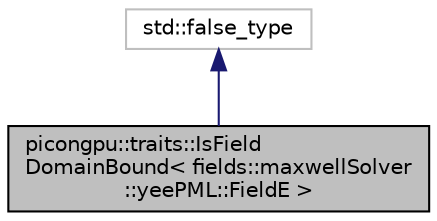 digraph "picongpu::traits::IsFieldDomainBound&lt; fields::maxwellSolver::yeePML::FieldE &gt;"
{
 // LATEX_PDF_SIZE
  edge [fontname="Helvetica",fontsize="10",labelfontname="Helvetica",labelfontsize="10"];
  node [fontname="Helvetica",fontsize="10",shape=record];
  Node1 [label="picongpu::traits::IsField\lDomainBound\< fields::maxwellSolver\l::yeePML::FieldE \>",height=0.2,width=0.4,color="black", fillcolor="grey75", style="filled", fontcolor="black",tooltip="Field domain boundness trait for output and checkpointing: PML fields are not domain-bound."];
  Node2 -> Node1 [dir="back",color="midnightblue",fontsize="10",style="solid",fontname="Helvetica"];
  Node2 [label="std::false_type",height=0.2,width=0.4,color="grey75", fillcolor="white", style="filled",tooltip=" "];
}
